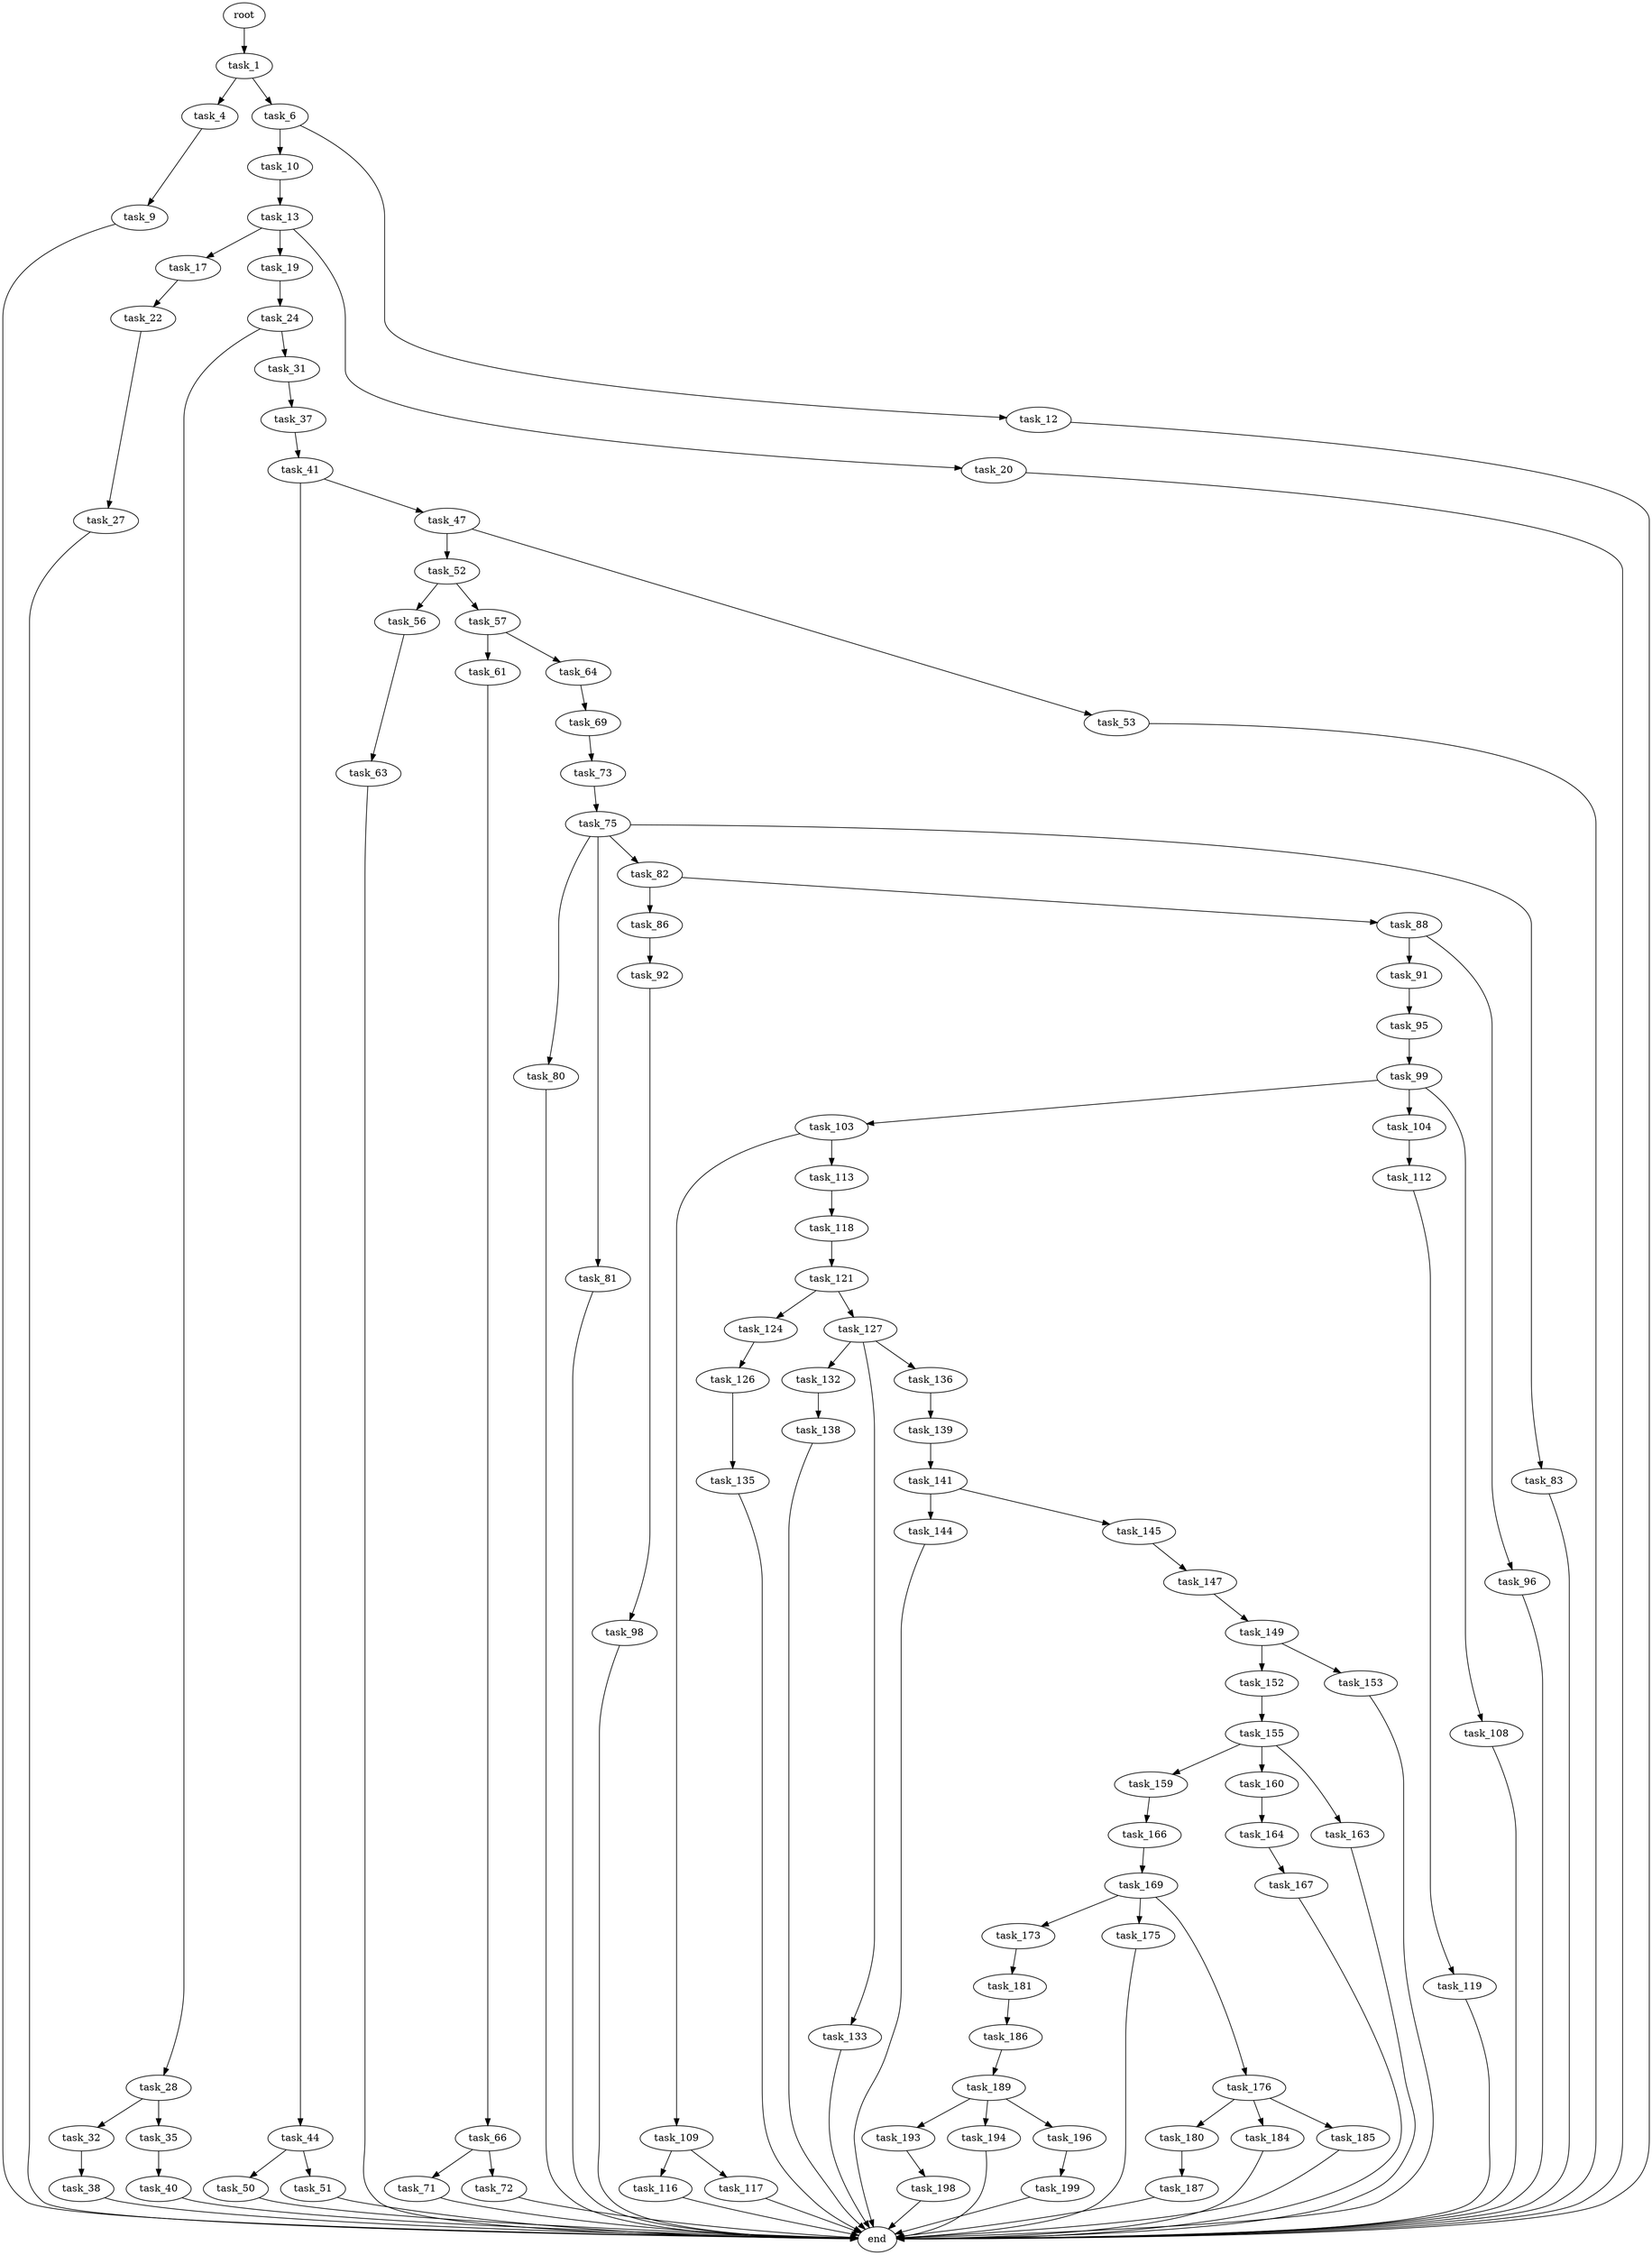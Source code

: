 digraph G {
  root [size="0.000000"];
  task_1 [size="68719476736.000000"];
  task_4 [size="255360689517.000000"];
  task_6 [size="549755813888.000000"];
  task_9 [size="28991029248.000000"];
  task_10 [size="134217728000.000000"];
  task_12 [size="28991029248.000000"];
  task_13 [size="182409115534.000000"];
  task_17 [size="16498691003.000000"];
  task_19 [size="8589934592.000000"];
  task_20 [size="325163407615.000000"];
  task_22 [size="1264080567740.000000"];
  task_24 [size="4233010834.000000"];
  task_27 [size="460420028674.000000"];
  task_28 [size="402926900784.000000"];
  task_31 [size="1073741824000.000000"];
  task_32 [size="231928233984.000000"];
  task_35 [size="3035556232.000000"];
  task_37 [size="36381789740.000000"];
  task_38 [size="782757789696.000000"];
  task_40 [size="6966045934.000000"];
  task_41 [size="304174492840.000000"];
  task_44 [size="28991029248.000000"];
  task_47 [size="290750342380.000000"];
  task_50 [size="12731316818.000000"];
  task_51 [size="43101179709.000000"];
  task_52 [size="8589934592.000000"];
  task_53 [size="23300884932.000000"];
  task_56 [size="687857748877.000000"];
  task_57 [size="182867421138.000000"];
  task_61 [size="1139362608409.000000"];
  task_63 [size="5593302362.000000"];
  task_64 [size="1881905935.000000"];
  task_66 [size="36186075835.000000"];
  task_69 [size="368293445632.000000"];
  task_71 [size="231928233984.000000"];
  task_72 [size="11449835703.000000"];
  task_73 [size="203719792133.000000"];
  task_75 [size="232252807719.000000"];
  task_80 [size="21089463454.000000"];
  task_81 [size="68719476736.000000"];
  task_82 [size="782757789696.000000"];
  task_83 [size="368293445632.000000"];
  task_86 [size="7091513707.000000"];
  task_88 [size="68719476736.000000"];
  task_91 [size="30575021419.000000"];
  task_92 [size="8068068486.000000"];
  task_95 [size="123734423204.000000"];
  task_96 [size="47526149800.000000"];
  task_98 [size="948331191.000000"];
  task_99 [size="38694272997.000000"];
  task_103 [size="6549422796.000000"];
  task_104 [size="4308129528.000000"];
  task_108 [size="57379734136.000000"];
  task_109 [size="19023652768.000000"];
  task_112 [size="368293445632.000000"];
  task_113 [size="368293445632.000000"];
  task_116 [size="931229897471.000000"];
  task_117 [size="279468937654.000000"];
  task_118 [size="368293445632.000000"];
  task_119 [size="7018204616.000000"];
  task_121 [size="43669766849.000000"];
  task_124 [size="782757789696.000000"];
  task_126 [size="9840035271.000000"];
  task_127 [size="231928233984.000000"];
  task_132 [size="623457058554.000000"];
  task_133 [size="124086614254.000000"];
  task_135 [size="549755813888.000000"];
  task_136 [size="18044409537.000000"];
  task_138 [size="213273544619.000000"];
  task_139 [size="5869276541.000000"];
  task_141 [size="179616072164.000000"];
  task_144 [size="30931027743.000000"];
  task_145 [size="68719476736.000000"];
  task_147 [size="782757789696.000000"];
  task_149 [size="4179172680.000000"];
  task_152 [size="58362453314.000000"];
  task_153 [size="1699961837.000000"];
  task_155 [size="22172715309.000000"];
  task_159 [size="134217728000.000000"];
  task_160 [size="21001756105.000000"];
  task_163 [size="18998368894.000000"];
  task_164 [size="9352996485.000000"];
  task_166 [size="18094194520.000000"];
  task_167 [size="6135065888.000000"];
  task_169 [size="20385437758.000000"];
  task_173 [size="9568250197.000000"];
  task_175 [size="1073741824000.000000"];
  task_176 [size="11664055372.000000"];
  task_180 [size="782757789696.000000"];
  task_181 [size="44601693781.000000"];
  task_184 [size="82406880769.000000"];
  task_185 [size="3005206234.000000"];
  task_186 [size="231928233984.000000"];
  task_187 [size="134217728000.000000"];
  task_189 [size="368293445632.000000"];
  task_193 [size="68719476736.000000"];
  task_194 [size="549755813888.000000"];
  task_196 [size="26641306209.000000"];
  task_198 [size="51397855593.000000"];
  task_199 [size="15584016086.000000"];
  end [size="0.000000"];

  root -> task_1 [size="1.000000"];
  task_1 -> task_4 [size="134217728.000000"];
  task_1 -> task_6 [size="134217728.000000"];
  task_4 -> task_9 [size="301989888.000000"];
  task_6 -> task_10 [size="536870912.000000"];
  task_6 -> task_12 [size="536870912.000000"];
  task_9 -> end [size="1.000000"];
  task_10 -> task_13 [size="209715200.000000"];
  task_12 -> end [size="1.000000"];
  task_13 -> task_17 [size="134217728.000000"];
  task_13 -> task_19 [size="134217728.000000"];
  task_13 -> task_20 [size="134217728.000000"];
  task_17 -> task_22 [size="679477248.000000"];
  task_19 -> task_24 [size="33554432.000000"];
  task_20 -> end [size="1.000000"];
  task_22 -> task_27 [size="838860800.000000"];
  task_24 -> task_28 [size="75497472.000000"];
  task_24 -> task_31 [size="75497472.000000"];
  task_27 -> end [size="1.000000"];
  task_28 -> task_32 [size="679477248.000000"];
  task_28 -> task_35 [size="679477248.000000"];
  task_31 -> task_37 [size="838860800.000000"];
  task_32 -> task_38 [size="301989888.000000"];
  task_35 -> task_40 [size="209715200.000000"];
  task_37 -> task_41 [size="75497472.000000"];
  task_38 -> end [size="1.000000"];
  task_40 -> end [size="1.000000"];
  task_41 -> task_44 [size="209715200.000000"];
  task_41 -> task_47 [size="209715200.000000"];
  task_44 -> task_50 [size="75497472.000000"];
  task_44 -> task_51 [size="75497472.000000"];
  task_47 -> task_52 [size="301989888.000000"];
  task_47 -> task_53 [size="301989888.000000"];
  task_50 -> end [size="1.000000"];
  task_51 -> end [size="1.000000"];
  task_52 -> task_56 [size="33554432.000000"];
  task_52 -> task_57 [size="33554432.000000"];
  task_53 -> end [size="1.000000"];
  task_56 -> task_63 [size="536870912.000000"];
  task_57 -> task_61 [size="209715200.000000"];
  task_57 -> task_64 [size="209715200.000000"];
  task_61 -> task_66 [size="838860800.000000"];
  task_63 -> end [size="1.000000"];
  task_64 -> task_69 [size="33554432.000000"];
  task_66 -> task_71 [size="679477248.000000"];
  task_66 -> task_72 [size="679477248.000000"];
  task_69 -> task_73 [size="411041792.000000"];
  task_71 -> end [size="1.000000"];
  task_72 -> end [size="1.000000"];
  task_73 -> task_75 [size="679477248.000000"];
  task_75 -> task_80 [size="209715200.000000"];
  task_75 -> task_81 [size="209715200.000000"];
  task_75 -> task_82 [size="209715200.000000"];
  task_75 -> task_83 [size="209715200.000000"];
  task_80 -> end [size="1.000000"];
  task_81 -> end [size="1.000000"];
  task_82 -> task_86 [size="679477248.000000"];
  task_82 -> task_88 [size="679477248.000000"];
  task_83 -> end [size="1.000000"];
  task_86 -> task_92 [size="134217728.000000"];
  task_88 -> task_91 [size="134217728.000000"];
  task_88 -> task_96 [size="134217728.000000"];
  task_91 -> task_95 [size="679477248.000000"];
  task_92 -> task_98 [size="209715200.000000"];
  task_95 -> task_99 [size="411041792.000000"];
  task_96 -> end [size="1.000000"];
  task_98 -> end [size="1.000000"];
  task_99 -> task_103 [size="679477248.000000"];
  task_99 -> task_104 [size="679477248.000000"];
  task_99 -> task_108 [size="679477248.000000"];
  task_103 -> task_109 [size="134217728.000000"];
  task_103 -> task_113 [size="134217728.000000"];
  task_104 -> task_112 [size="75497472.000000"];
  task_108 -> end [size="1.000000"];
  task_109 -> task_116 [size="411041792.000000"];
  task_109 -> task_117 [size="411041792.000000"];
  task_112 -> task_119 [size="411041792.000000"];
  task_113 -> task_118 [size="411041792.000000"];
  task_116 -> end [size="1.000000"];
  task_117 -> end [size="1.000000"];
  task_118 -> task_121 [size="411041792.000000"];
  task_119 -> end [size="1.000000"];
  task_121 -> task_124 [size="838860800.000000"];
  task_121 -> task_127 [size="838860800.000000"];
  task_124 -> task_126 [size="679477248.000000"];
  task_126 -> task_135 [size="209715200.000000"];
  task_127 -> task_132 [size="301989888.000000"];
  task_127 -> task_133 [size="301989888.000000"];
  task_127 -> task_136 [size="301989888.000000"];
  task_132 -> task_138 [size="679477248.000000"];
  task_133 -> end [size="1.000000"];
  task_135 -> end [size="1.000000"];
  task_136 -> task_139 [size="33554432.000000"];
  task_138 -> end [size="1.000000"];
  task_139 -> task_141 [size="679477248.000000"];
  task_141 -> task_144 [size="209715200.000000"];
  task_141 -> task_145 [size="209715200.000000"];
  task_144 -> end [size="1.000000"];
  task_145 -> task_147 [size="134217728.000000"];
  task_147 -> task_149 [size="679477248.000000"];
  task_149 -> task_152 [size="411041792.000000"];
  task_149 -> task_153 [size="411041792.000000"];
  task_152 -> task_155 [size="75497472.000000"];
  task_153 -> end [size="1.000000"];
  task_155 -> task_159 [size="679477248.000000"];
  task_155 -> task_160 [size="679477248.000000"];
  task_155 -> task_163 [size="679477248.000000"];
  task_159 -> task_166 [size="209715200.000000"];
  task_160 -> task_164 [size="838860800.000000"];
  task_163 -> end [size="1.000000"];
  task_164 -> task_167 [size="411041792.000000"];
  task_166 -> task_169 [size="838860800.000000"];
  task_167 -> end [size="1.000000"];
  task_169 -> task_173 [size="33554432.000000"];
  task_169 -> task_175 [size="33554432.000000"];
  task_169 -> task_176 [size="33554432.000000"];
  task_173 -> task_181 [size="301989888.000000"];
  task_175 -> end [size="1.000000"];
  task_176 -> task_180 [size="411041792.000000"];
  task_176 -> task_184 [size="411041792.000000"];
  task_176 -> task_185 [size="411041792.000000"];
  task_180 -> task_187 [size="679477248.000000"];
  task_181 -> task_186 [size="33554432.000000"];
  task_184 -> end [size="1.000000"];
  task_185 -> end [size="1.000000"];
  task_186 -> task_189 [size="301989888.000000"];
  task_187 -> end [size="1.000000"];
  task_189 -> task_193 [size="411041792.000000"];
  task_189 -> task_194 [size="411041792.000000"];
  task_189 -> task_196 [size="411041792.000000"];
  task_193 -> task_198 [size="134217728.000000"];
  task_194 -> end [size="1.000000"];
  task_196 -> task_199 [size="679477248.000000"];
  task_198 -> end [size="1.000000"];
  task_199 -> end [size="1.000000"];
}
